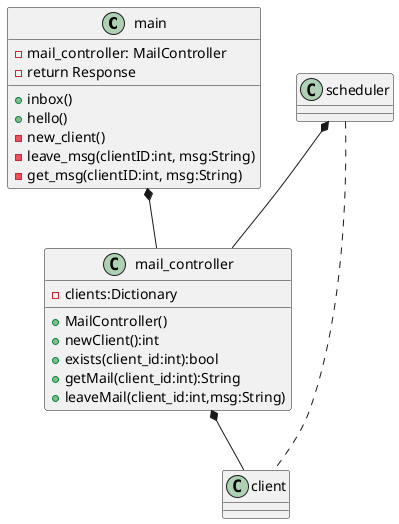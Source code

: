 @startuml
class main{
- mail_controller: MailController
+ inbox()
+ hello()
- new_client()
- leave_msg(clientID:int, msg:String)
- get_msg(clientID:int, msg:String)
- return Response
}

class mail_controller{
 - clients:Dictionary

 + MailController()
 + newClient():int
 + exists(client_id:int):bool
 + getMail(client_id:int):String
 + leaveMail(client_id:int,msg:String)
}

main *-- mail_controller
mail_controller *-- client
scheduler *-- mail_controller
scheduler .. client




@enduml